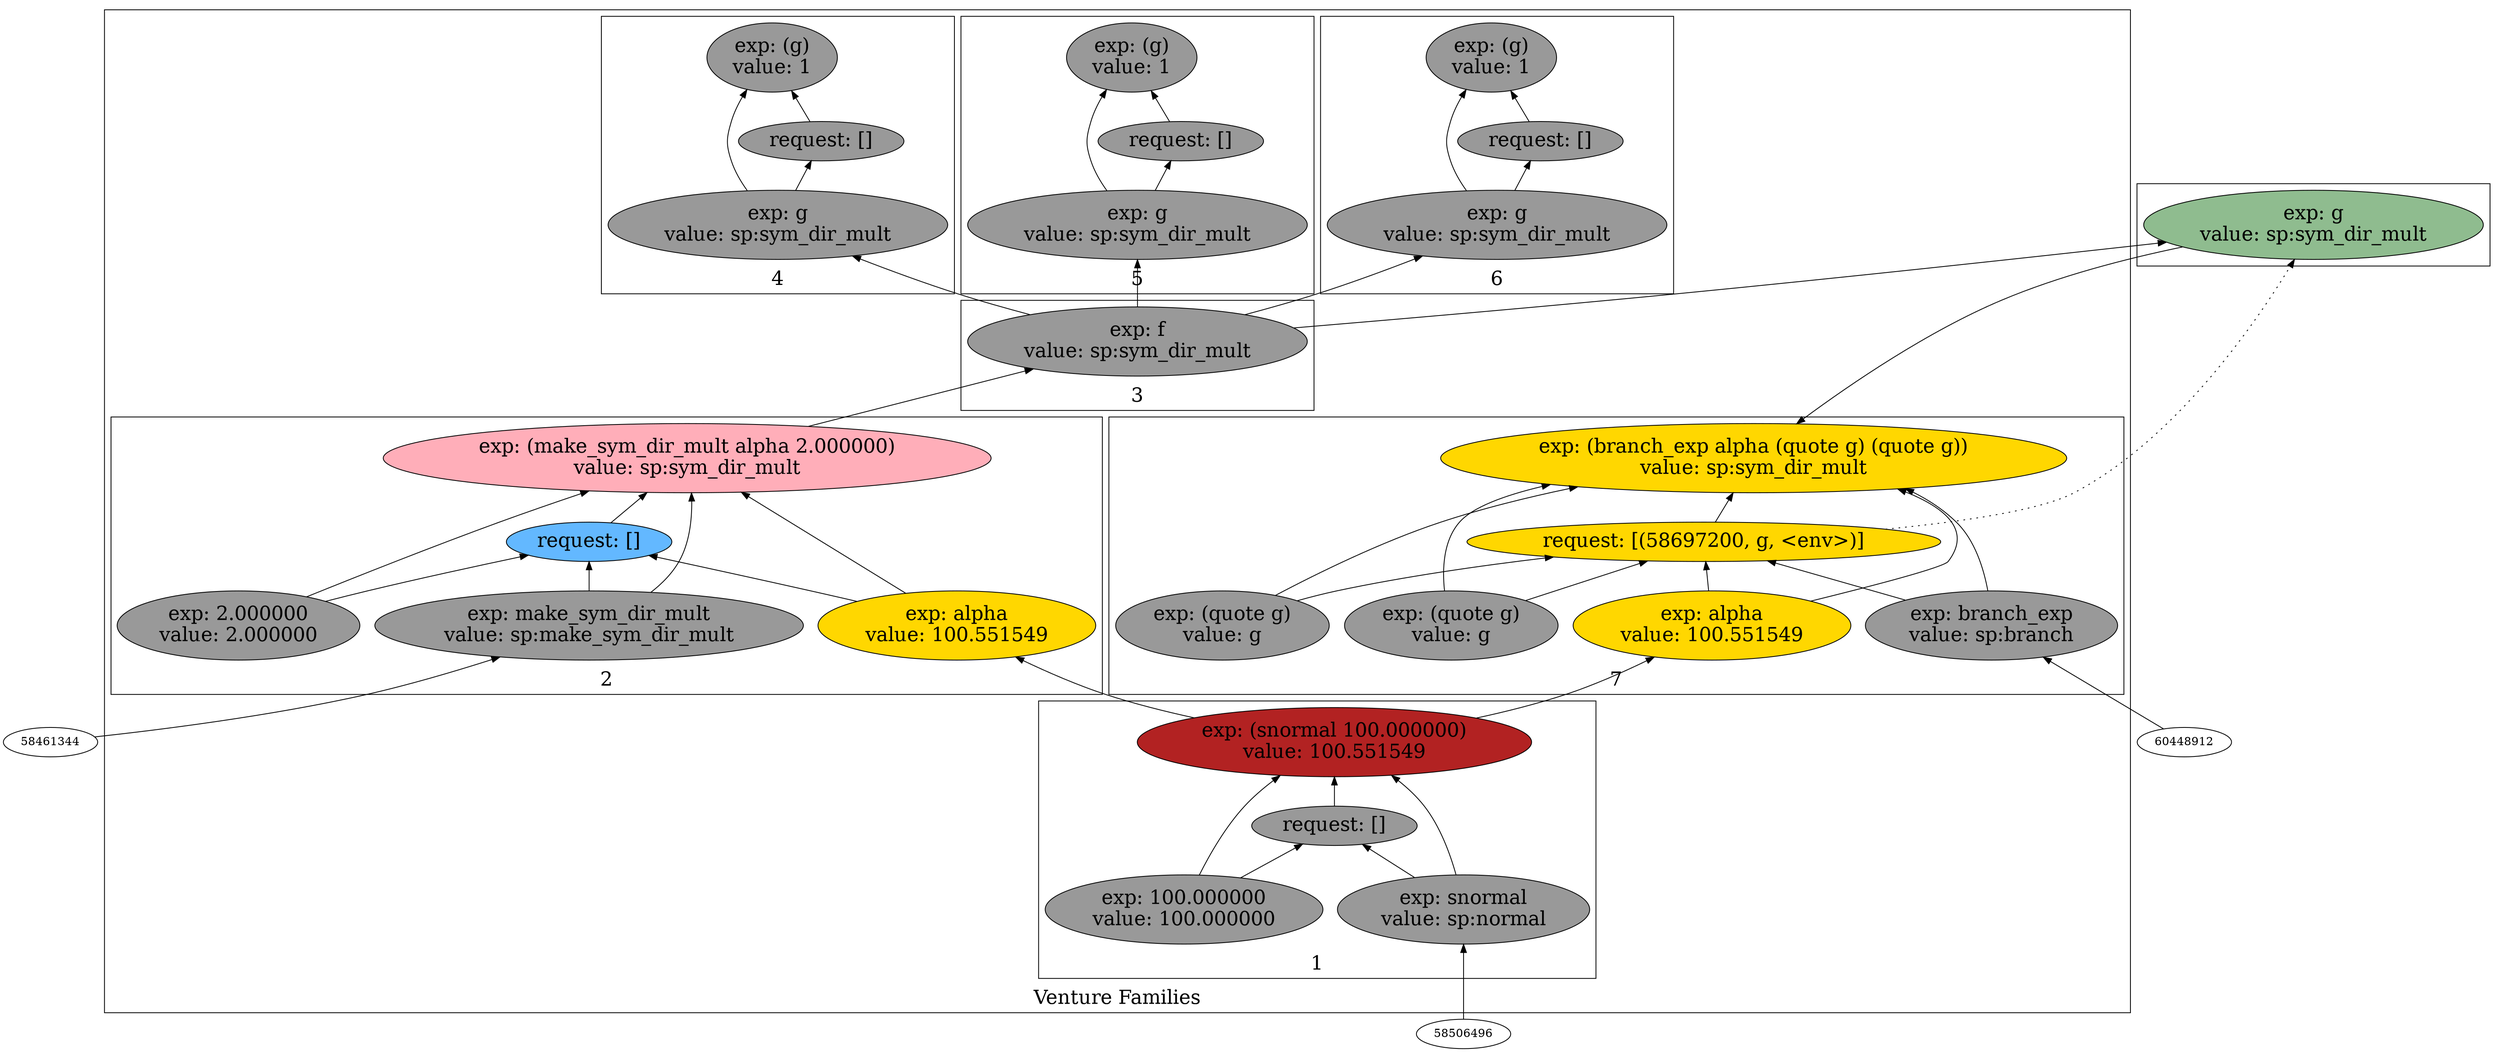 digraph {
rankdir=BT
fontsize=24
subgraph cluster1 {
label="Venture Families"
subgraph cluster2 {
label="1"
"53085776"["fillcolor"="firebrick" "fontsize"="24" "label"="exp: (snormal 100.000000)\nvalue: 100.551549" "shape"="ellipse" "style"="filled" ]
"54608032"["fillcolor"="grey60" "fontsize"="24" "label"="request: []" "shape"="ellipse" "style"="filled" ]
"53080768"["fillcolor"="grey60" "fontsize"="24" "label"="exp: snormal\nvalue: sp:normal" "shape"="ellipse" "style"="filled" ]
"55036928"["fillcolor"="grey60" "fontsize"="24" "label"="exp: 100.000000\nvalue: 100.000000" "shape"="ellipse" "style"="filled" ]
}

subgraph cluster3 {
label="2"
"50481568"["fillcolor"="lightpink1" "fontsize"="24" "label"="exp: (make_sym_dir_mult alpha 2.000000)\nvalue: sp:sym_dir_mult" "shape"="ellipse" "style"="filled" ]
"48783584"["fillcolor"="steelblue1" "fontsize"="24" "label"="request: []" "shape"="ellipse" "style"="filled" ]
"53080080"["fillcolor"="grey60" "fontsize"="24" "label"="exp: make_sym_dir_mult\nvalue: sp:make_sym_dir_mult" "shape"="ellipse" "style"="filled" ]
"53215552"["fillcolor"="gold" "fontsize"="24" "label"="exp: alpha\nvalue: 100.551549" "shape"="ellipse" "style"="filled" ]
"57253040"["fillcolor"="grey60" "fontsize"="24" "label"="exp: 2.000000\nvalue: 2.000000" "shape"="ellipse" "style"="filled" ]
}

subgraph cluster4 {
label="3"
"53333456"["fillcolor"="grey60" "fontsize"="24" "label"="exp: f\nvalue: sp:sym_dir_mult" "shape"="ellipse" "style"="filled" ]
}

subgraph cluster5 {
label="4"
"52397680"["fillcolor"="grey60" "fontsize"="24" "label"="exp: (g)\nvalue: 1" "shape"="ellipse" "style"="filled" ]
"50247536"["fillcolor"="grey60" "fontsize"="24" "label"="request: []" "shape"="ellipse" "style"="filled" ]
"53345520"["fillcolor"="grey60" "fontsize"="24" "label"="exp: g\nvalue: sp:sym_dir_mult" "shape"="ellipse" "style"="filled" ]
}

subgraph cluster6 {
label="5"
"53331296"["fillcolor"="grey60" "fontsize"="24" "label"="exp: (g)\nvalue: 1" "shape"="ellipse" "style"="filled" ]
"52407360"["fillcolor"="grey60" "fontsize"="24" "label"="request: []" "shape"="ellipse" "style"="filled" ]
"52681840"["fillcolor"="grey60" "fontsize"="24" "label"="exp: g\nvalue: sp:sym_dir_mult" "shape"="ellipse" "style"="filled" ]
}

subgraph cluster7 {
label="6"
"61957568"["fillcolor"="grey60" "fontsize"="24" "label"="exp: (g)\nvalue: 1" "shape"="ellipse" "style"="filled" ]
"58849760"["fillcolor"="grey60" "fontsize"="24" "label"="request: []" "shape"="ellipse" "style"="filled" ]
"62278848"["fillcolor"="grey60" "fontsize"="24" "label"="exp: g\nvalue: sp:sym_dir_mult" "shape"="ellipse" "style"="filled" ]
}

subgraph cluster8 {
label="7"
"57660304"["fillcolor"="gold" "fontsize"="24" "label"="exp: (branch_exp alpha (quote g) (quote g))\nvalue: sp:sym_dir_mult" "shape"="ellipse" "style"="filled" ]
"58697200"["fillcolor"="gold" "fontsize"="24" "label"="request: [(58697200, g, <env>)]" "shape"="ellipse" "style"="filled" ]
"48822112"["fillcolor"="grey60" "fontsize"="24" "label"="exp: branch_exp\nvalue: sp:branch" "shape"="ellipse" "style"="filled" ]
"48824832"["fillcolor"="gold" "fontsize"="24" "label"="exp: alpha\nvalue: 100.551549" "shape"="ellipse" "style"="filled" ]
"50794448"["fillcolor"="grey60" "fontsize"="24" "label"="exp: (quote g)\nvalue: g" "shape"="ellipse" "style"="filled" ]
"50331552"["fillcolor"="grey60" "fontsize"="24" "label"="exp: (quote g)\nvalue: g" "shape"="ellipse" "style"="filled" ]
}

}

subgraph cluster9 {
label=""
"51468912"["fillcolor"="darkseagreen" "fontsize"="24" "label"="exp: g\nvalue: sp:sym_dir_mult" "shape"="ellipse" "style"="filled" ]
}

"53080080" -> "50481568"["arrowhead"="normal" "color"="black" "constraint"="true" "style"="solid" ]
"53080080" -> "48783584"["arrowhead"="normal" "color"="black" "constraint"="true" "style"="solid" ]
"58461344" -> "53080080"["arrowhead"="normal" "color"="black" "constraint"="true" "style"="solid" ]
"53215552" -> "50481568"["arrowhead"="normal" "color"="black" "constraint"="true" "style"="solid" ]
"53215552" -> "48783584"["arrowhead"="normal" "color"="black" "constraint"="true" "style"="solid" ]
"53085776" -> "53215552"["arrowhead"="normal" "color"="black" "constraint"="true" "style"="solid" ]
"57253040" -> "50481568"["arrowhead"="normal" "color"="black" "constraint"="true" "style"="solid" ]
"57253040" -> "48783584"["arrowhead"="normal" "color"="black" "constraint"="true" "style"="solid" ]
"48783584" -> "50481568"["arrowhead"="normal" "color"="black" "constraint"="true" "style"="solid" ]
"53333456" -> "51468912"["arrowhead"="normal" "color"="black" "constraint"="true" "style"="solid" ]
"53345520" -> "52397680"["arrowhead"="normal" "color"="black" "constraint"="true" "style"="solid" ]
"53345520" -> "50247536"["arrowhead"="normal" "color"="black" "constraint"="true" "style"="solid" ]
"53333456" -> "53345520"["arrowhead"="normal" "color"="black" "constraint"="true" "style"="solid" ]
"50247536" -> "52397680"["arrowhead"="normal" "color"="black" "constraint"="true" "style"="solid" ]
"53080768" -> "53085776"["arrowhead"="normal" "color"="black" "constraint"="true" "style"="solid" ]
"53080768" -> "54608032"["arrowhead"="normal" "color"="black" "constraint"="true" "style"="solid" ]
"58506496" -> "53080768"["arrowhead"="normal" "color"="black" "constraint"="true" "style"="solid" ]
"55036928" -> "53085776"["arrowhead"="normal" "color"="black" "constraint"="true" "style"="solid" ]
"55036928" -> "54608032"["arrowhead"="normal" "color"="black" "constraint"="true" "style"="solid" ]
"54608032" -> "53085776"["arrowhead"="normal" "color"="black" "constraint"="true" "style"="solid" ]
"52681840" -> "53331296"["arrowhead"="normal" "color"="black" "constraint"="true" "style"="solid" ]
"52681840" -> "52407360"["arrowhead"="normal" "color"="black" "constraint"="true" "style"="solid" ]
"53333456" -> "52681840"["arrowhead"="normal" "color"="black" "constraint"="true" "style"="solid" ]
"52407360" -> "53331296"["arrowhead"="normal" "color"="black" "constraint"="true" "style"="solid" ]
"50481568" -> "53333456"["arrowhead"="normal" "color"="black" "constraint"="true" "style"="solid" ]
"48822112" -> "57660304"["arrowhead"="normal" "color"="black" "constraint"="true" "style"="solid" ]
"48822112" -> "58697200"["arrowhead"="normal" "color"="black" "constraint"="true" "style"="solid" ]
"60448912" -> "48822112"["arrowhead"="normal" "color"="black" "constraint"="true" "style"="solid" ]
"48824832" -> "57660304"["arrowhead"="normal" "color"="black" "constraint"="true" "style"="solid" ]
"48824832" -> "58697200"["arrowhead"="normal" "color"="black" "constraint"="true" "style"="solid" ]
"53085776" -> "48824832"["arrowhead"="normal" "color"="black" "constraint"="true" "style"="solid" ]
"50794448" -> "57660304"["arrowhead"="normal" "color"="black" "constraint"="true" "style"="solid" ]
"50794448" -> "58697200"["arrowhead"="normal" "color"="black" "constraint"="true" "style"="solid" ]
"50331552" -> "57660304"["arrowhead"="normal" "color"="black" "constraint"="true" "style"="solid" ]
"50331552" -> "58697200"["arrowhead"="normal" "color"="black" "constraint"="true" "style"="solid" ]
"58697200" -> "57660304"["arrowhead"="normal" "color"="black" "constraint"="true" "style"="solid" ]
"51468912" -> "57660304"["arrowhead"="normal" "color"="black" "constraint"="true" "style"="solid" ]
"58697200" -> "51468912"["arrowhead"="normal" "color"="black" "constraint"="false" "style"="dotted" ]
"62278848" -> "61957568"["arrowhead"="normal" "color"="black" "constraint"="true" "style"="solid" ]
"62278848" -> "58849760"["arrowhead"="normal" "color"="black" "constraint"="true" "style"="solid" ]
"53333456" -> "62278848"["arrowhead"="normal" "color"="black" "constraint"="true" "style"="solid" ]
"58849760" -> "61957568"["arrowhead"="normal" "color"="black" "constraint"="true" "style"="solid" ]

}